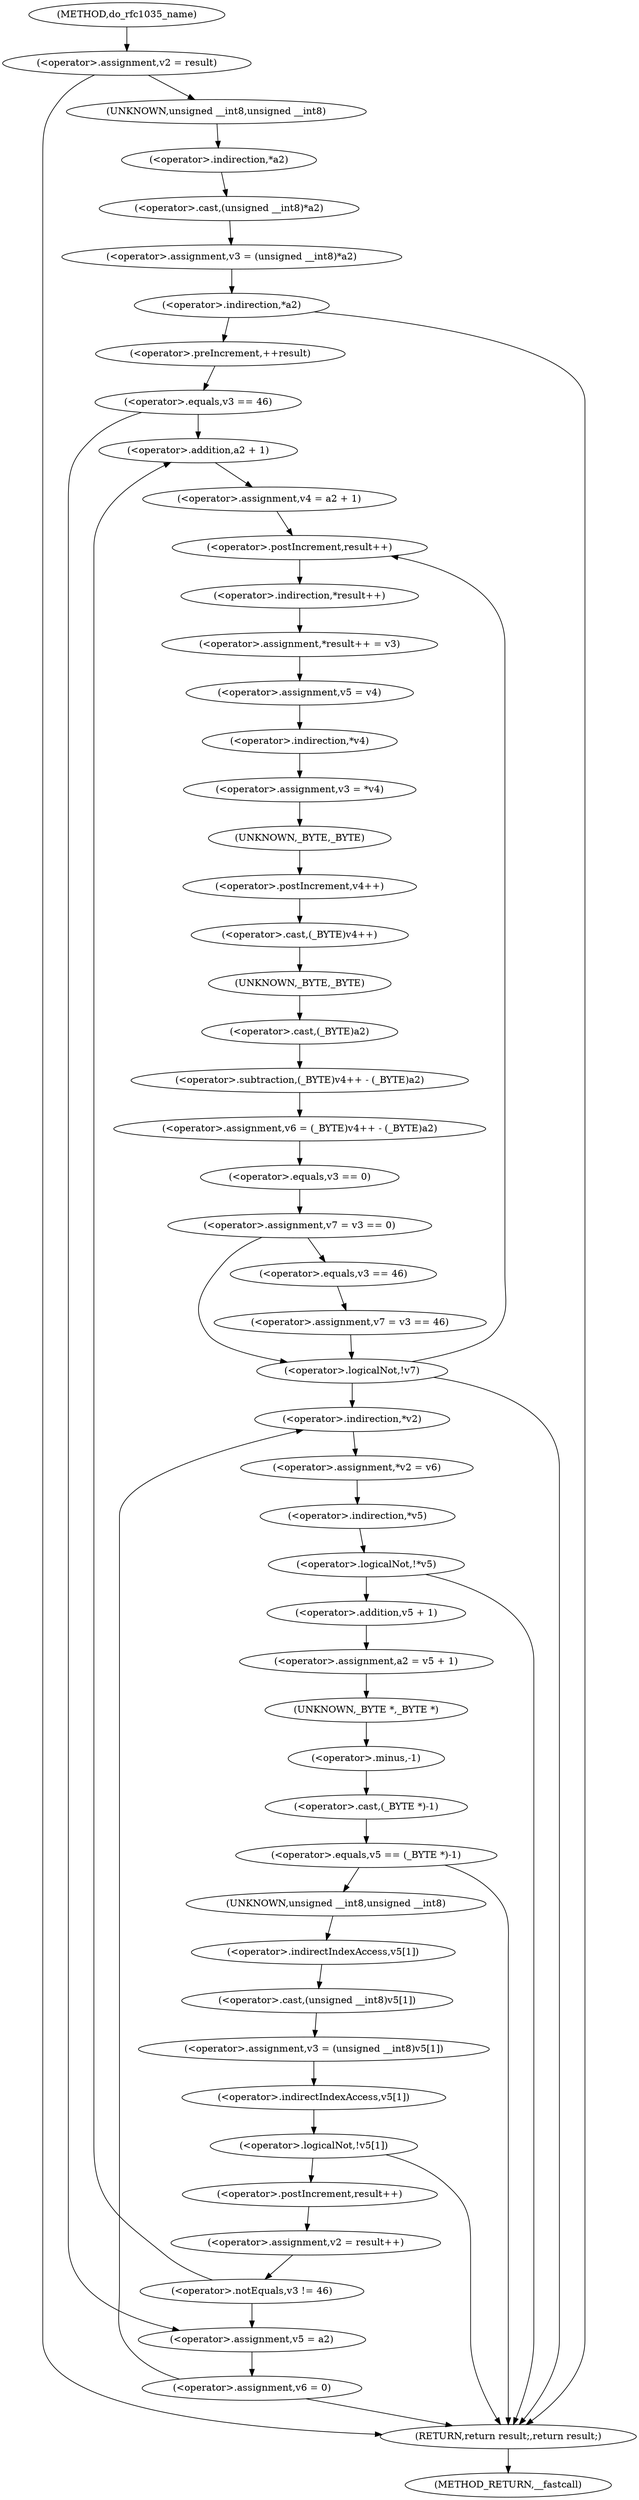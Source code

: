 digraph do_rfc1035_name {  
"1000117" [label = "(<operator>.assignment,v2 = result)" ]
"1000123" [label = "(<operator>.assignment,v3 = (unsigned __int8)*a2)" ]
"1000125" [label = "(<operator>.cast,(unsigned __int8)*a2)" ]
"1000126" [label = "(UNKNOWN,unsigned __int8,unsigned __int8)" ]
"1000127" [label = "(<operator>.indirection,*a2)" ]
"1000130" [label = "(<operator>.indirection,*a2)" ]
"1000133" [label = "(<operator>.preIncrement,++result)" ]
"1000136" [label = "(<operator>.equals,v3 == 46)" ]
"1000141" [label = "(<operator>.assignment,v4 = a2 + 1)" ]
"1000143" [label = "(<operator>.addition,a2 + 1)" ]
"1000148" [label = "(<operator>.assignment,*result++ = v3)" ]
"1000149" [label = "(<operator>.indirection,*result++)" ]
"1000150" [label = "(<operator>.postIncrement,result++)" ]
"1000153" [label = "(<operator>.assignment,v5 = v4)" ]
"1000156" [label = "(<operator>.assignment,v3 = *v4)" ]
"1000158" [label = "(<operator>.indirection,*v4)" ]
"1000160" [label = "(<operator>.assignment,v6 = (_BYTE)v4++ - (_BYTE)a2)" ]
"1000162" [label = "(<operator>.subtraction,(_BYTE)v4++ - (_BYTE)a2)" ]
"1000163" [label = "(<operator>.cast,(_BYTE)v4++)" ]
"1000164" [label = "(UNKNOWN,_BYTE,_BYTE)" ]
"1000165" [label = "(<operator>.postIncrement,v4++)" ]
"1000167" [label = "(<operator>.cast,(_BYTE)a2)" ]
"1000168" [label = "(UNKNOWN,_BYTE,_BYTE)" ]
"1000170" [label = "(<operator>.assignment,v7 = v3 == 0)" ]
"1000172" [label = "(<operator>.equals,v3 == 0)" ]
"1000177" [label = "(<operator>.assignment,v7 = v3 == 46)" ]
"1000179" [label = "(<operator>.equals,v3 == 46)" ]
"1000182" [label = "(<operator>.logicalNot,!v7)" ]
"1000187" [label = "(<operator>.assignment,*v2 = v6)" ]
"1000188" [label = "(<operator>.indirection,*v2)" ]
"1000192" [label = "(<operator>.logicalNot,!*v5)" ]
"1000193" [label = "(<operator>.indirection,*v5)" ]
"1000196" [label = "(<operator>.assignment,a2 = v5 + 1)" ]
"1000198" [label = "(<operator>.addition,v5 + 1)" ]
"1000202" [label = "(<operator>.equals,v5 == (_BYTE *)-1)" ]
"1000204" [label = "(<operator>.cast,(_BYTE *)-1)" ]
"1000205" [label = "(UNKNOWN,_BYTE *,_BYTE *)" ]
"1000206" [label = "(<operator>.minus,-1)" ]
"1000209" [label = "(<operator>.assignment,v3 = (unsigned __int8)v5[1])" ]
"1000211" [label = "(<operator>.cast,(unsigned __int8)v5[1])" ]
"1000212" [label = "(UNKNOWN,unsigned __int8,unsigned __int8)" ]
"1000213" [label = "(<operator>.indirectIndexAccess,v5[1])" ]
"1000217" [label = "(<operator>.logicalNot,!v5[1])" ]
"1000218" [label = "(<operator>.indirectIndexAccess,v5[1])" ]
"1000222" [label = "(<operator>.assignment,v2 = result++)" ]
"1000224" [label = "(<operator>.postIncrement,result++)" ]
"1000227" [label = "(<operator>.notEquals,v3 != 46)" ]
"1000232" [label = "(<operator>.assignment,v5 = a2)" ]
"1000235" [label = "(<operator>.assignment,v6 = 0)" ]
"1000238" [label = "(RETURN,return result;,return result;)" ]
"1000107" [label = "(METHOD,do_rfc1035_name)" ]
"1000240" [label = "(METHOD_RETURN,__fastcall)" ]
  "1000117" -> "1000126" 
  "1000117" -> "1000238" 
  "1000123" -> "1000130" 
  "1000125" -> "1000123" 
  "1000126" -> "1000127" 
  "1000127" -> "1000125" 
  "1000130" -> "1000133" 
  "1000130" -> "1000238" 
  "1000133" -> "1000136" 
  "1000136" -> "1000232" 
  "1000136" -> "1000143" 
  "1000141" -> "1000150" 
  "1000143" -> "1000141" 
  "1000148" -> "1000153" 
  "1000149" -> "1000148" 
  "1000150" -> "1000149" 
  "1000153" -> "1000158" 
  "1000156" -> "1000164" 
  "1000158" -> "1000156" 
  "1000160" -> "1000172" 
  "1000162" -> "1000160" 
  "1000163" -> "1000168" 
  "1000164" -> "1000165" 
  "1000165" -> "1000163" 
  "1000167" -> "1000162" 
  "1000168" -> "1000167" 
  "1000170" -> "1000182" 
  "1000170" -> "1000179" 
  "1000172" -> "1000170" 
  "1000177" -> "1000182" 
  "1000179" -> "1000177" 
  "1000182" -> "1000150" 
  "1000182" -> "1000188" 
  "1000182" -> "1000238" 
  "1000187" -> "1000193" 
  "1000188" -> "1000187" 
  "1000192" -> "1000238" 
  "1000192" -> "1000198" 
  "1000193" -> "1000192" 
  "1000196" -> "1000205" 
  "1000198" -> "1000196" 
  "1000202" -> "1000238" 
  "1000202" -> "1000212" 
  "1000204" -> "1000202" 
  "1000205" -> "1000206" 
  "1000206" -> "1000204" 
  "1000209" -> "1000218" 
  "1000211" -> "1000209" 
  "1000212" -> "1000213" 
  "1000213" -> "1000211" 
  "1000217" -> "1000238" 
  "1000217" -> "1000224" 
  "1000218" -> "1000217" 
  "1000222" -> "1000227" 
  "1000224" -> "1000222" 
  "1000227" -> "1000143" 
  "1000227" -> "1000232" 
  "1000232" -> "1000235" 
  "1000235" -> "1000188" 
  "1000235" -> "1000238" 
  "1000238" -> "1000240" 
  "1000107" -> "1000117" 
}
